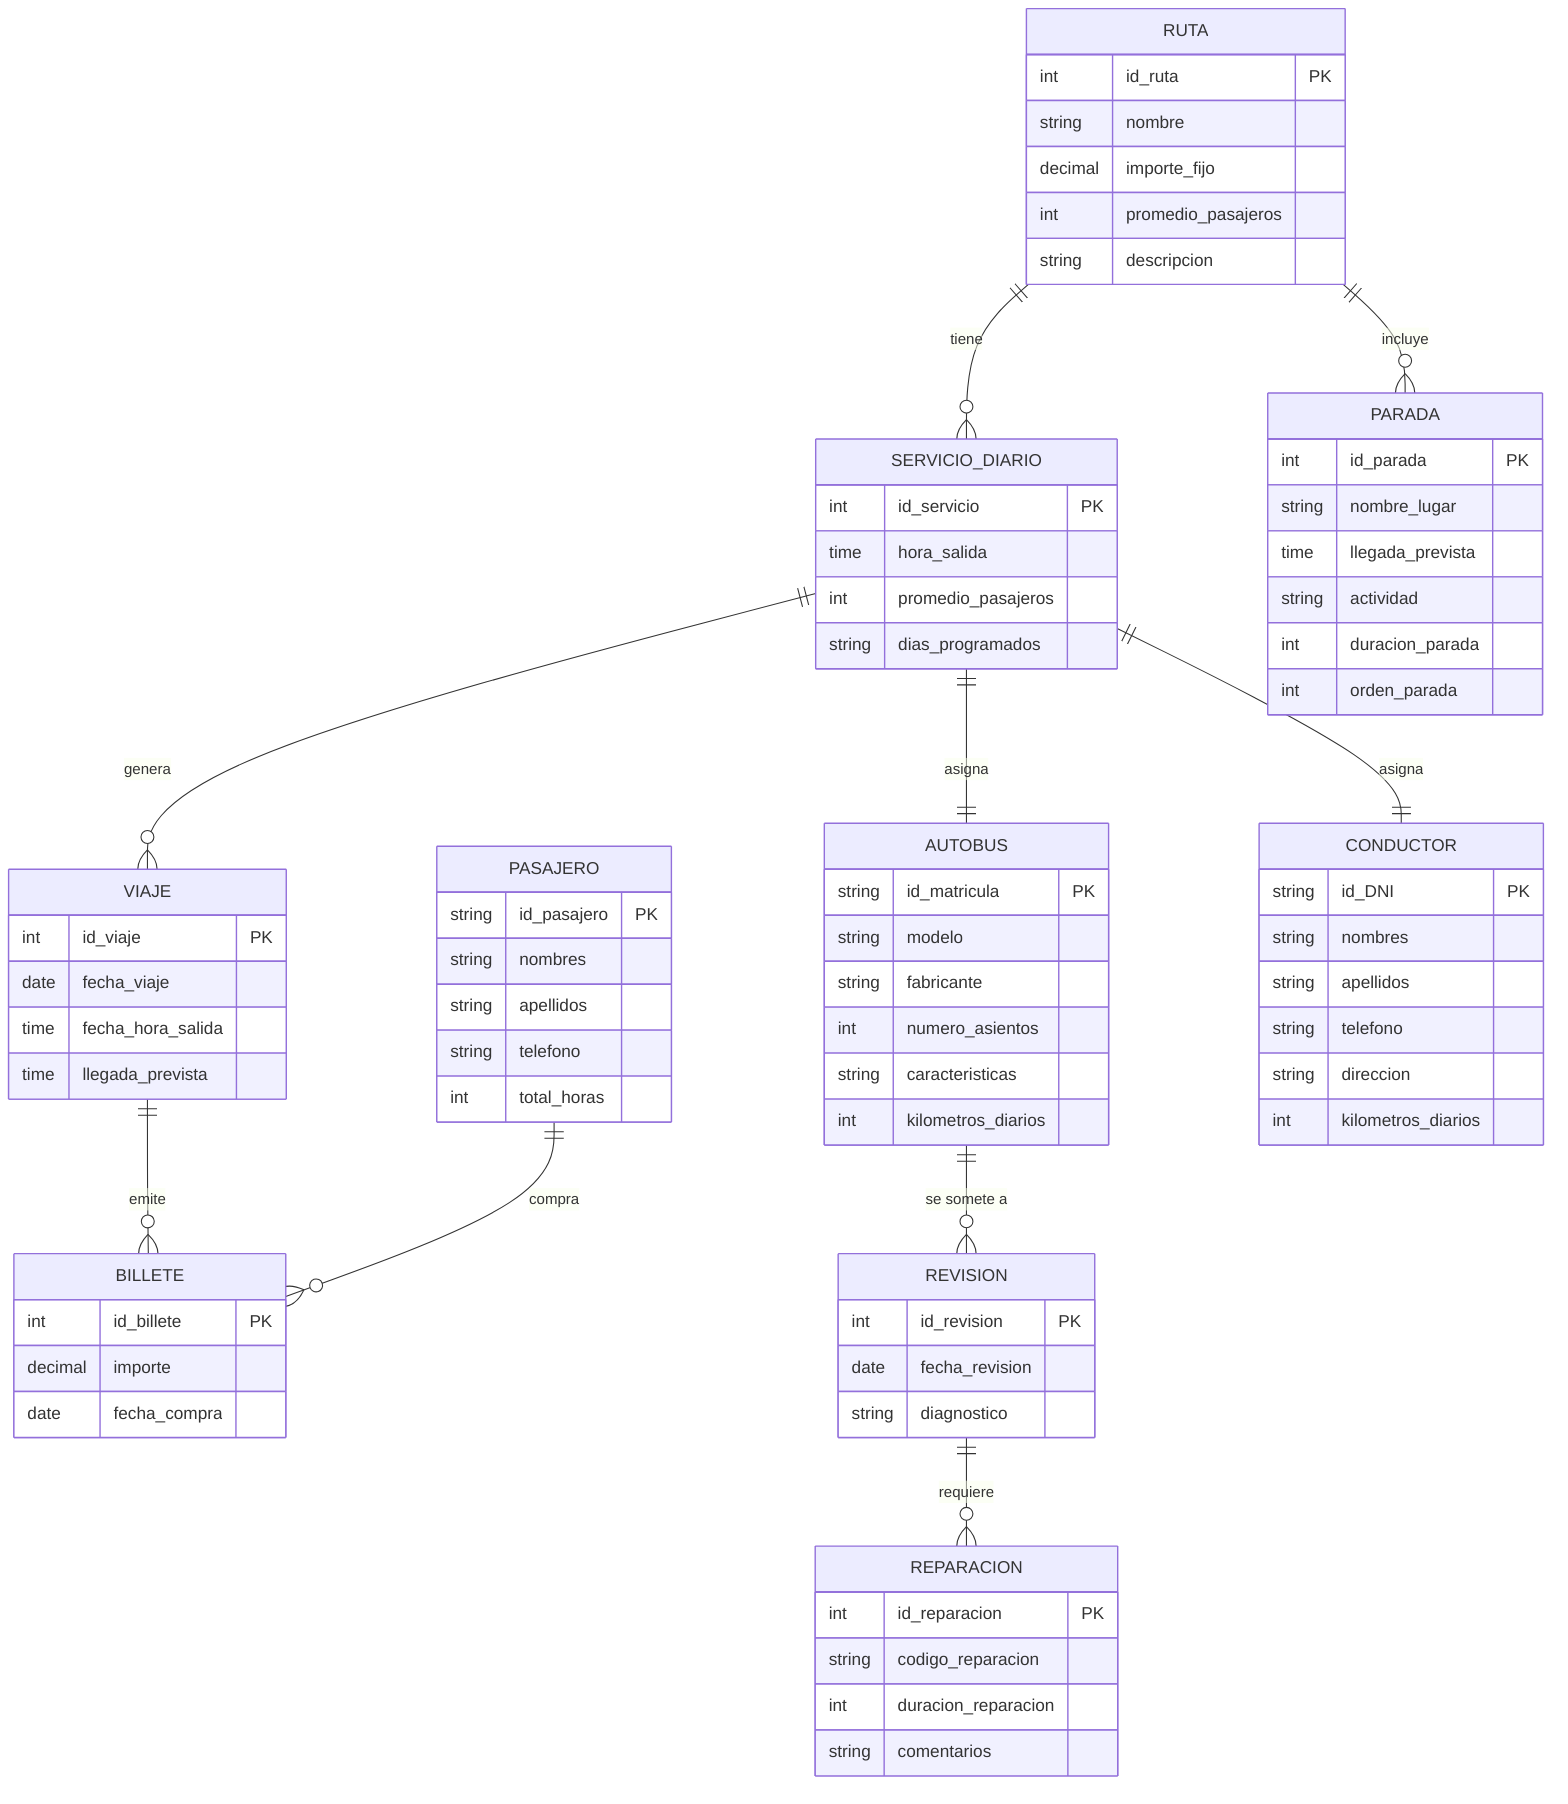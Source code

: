 erDiagram
    RUTA {
        int id_ruta PK
        string nombre
        decimal importe_fijo
        int promedio_pasajeros
        string descripcion
    }
    
    SERVICIO_DIARIO {
        int id_servicio PK
        time hora_salida
        int promedio_pasajeros
        string dias_programados
    }
    
    PARADA {
        int id_parada PK
        string nombre_lugar
        time llegada_prevista
        string actividad
        int duracion_parada
        int orden_parada
    }
    
    VIAJE {
        int id_viaje PK
        date fecha_viaje
        time fecha_hora_salida
        time llegada_prevista
    }
    
    PASAJERO {
        string id_pasajero PK
        string nombres
        string apellidos
        string telefono
        int total_horas
    }
    
    BILLETE {
        int id_billete PK
        decimal importe
        date fecha_compra
    }
    
    AUTOBUS {
        string id_matricula PK
        string modelo
        string fabricante
        int numero_asientos
        string caracteristicas
        int kilometros_diarios
    }
    
    CONDUCTOR {
        string id_DNI PK
        string nombres
        string apellidos
        string telefono
        string direccion
        int kilometros_diarios
    }
    
    REVISION {
        int id_revision PK
        date fecha_revision
        string diagnostico
    }
    
    REPARACION {
        int id_reparacion PK
        string codigo_reparacion
        int duracion_reparacion
        string comentarios
    }

    RUTA ||--o{ SERVICIO_DIARIO : "tiene"
    RUTA ||--o{ PARADA : "incluye"
    SERVICIO_DIARIO ||--o{ VIAJE : "genera"
    VIAJE ||--o{ BILLETE : "emite"
    PASAJERO ||--o{ BILLETE : "compra"
    SERVICIO_DIARIO ||--|| AUTOBUS : "asigna"
    SERVICIO_DIARIO ||--|| CONDUCTOR : "asigna"
    AUTOBUS ||--o{ REVISION : "se somete a"
    REVISION ||--o{ REPARACION : "requiere"